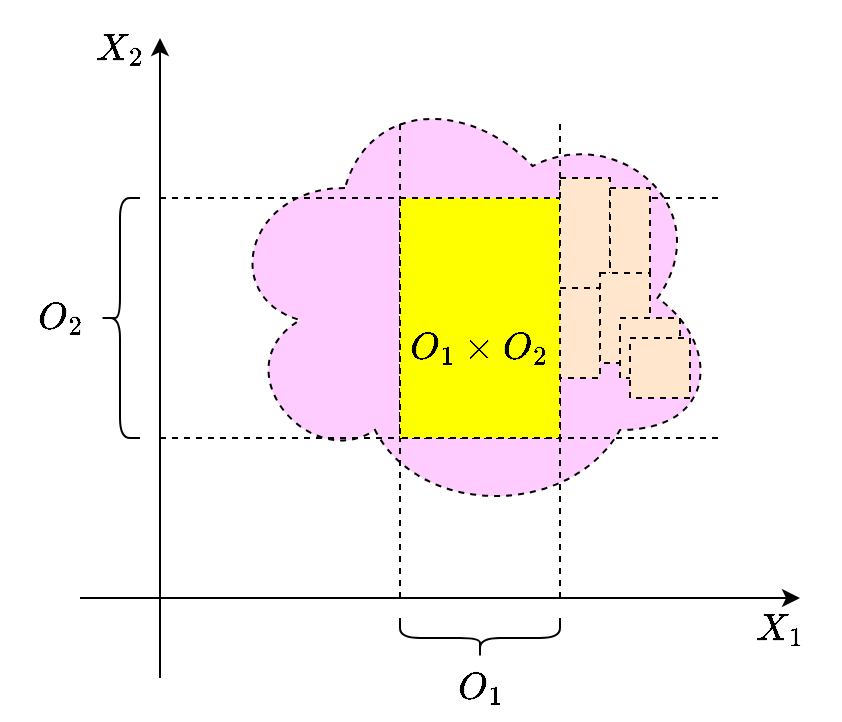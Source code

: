 <mxfile>
    <diagram id="R6l57nPqxbiOqqhyUwOz" name="Page-1">
        <mxGraphModel dx="466" dy="373" grid="1" gridSize="10" guides="1" tooltips="1" connect="1" arrows="1" fold="1" page="1" pageScale="1" pageWidth="850" pageHeight="1100" math="1" shadow="0">
            <root>
                <mxCell id="0"/>
                <mxCell id="1" parent="0"/>
                <mxCell id="24" value="" style="rounded=0;whiteSpace=wrap;html=1;dashed=1;fillStyle=auto;fontSize=16;fillColor=#FFFFFF;gradientColor=none;strokeColor=none;" parent="1" vertex="1">
                    <mxGeometry x="80" y="60" width="420" height="360" as="geometry"/>
                </mxCell>
                <mxCell id="17" value="" style="ellipse;shape=cloud;whiteSpace=wrap;html=1;fontSize=16;fillColor=#FFCCFF;direction=east;dashed=1;" parent="1" vertex="1">
                    <mxGeometry x="190" y="99" width="250" height="220" as="geometry"/>
                </mxCell>
                <mxCell id="2" value="" style="endArrow=classic;html=1;" parent="1" edge="1">
                    <mxGeometry width="50" height="50" relative="1" as="geometry">
                        <mxPoint x="120" y="359" as="sourcePoint"/>
                        <mxPoint x="480" y="359" as="targetPoint"/>
                    </mxGeometry>
                </mxCell>
                <mxCell id="3" value="" style="endArrow=classic;html=1;" parent="1" edge="1">
                    <mxGeometry width="50" height="50" relative="1" as="geometry">
                        <mxPoint x="160" y="399" as="sourcePoint"/>
                        <mxPoint x="160" y="79" as="targetPoint"/>
                    </mxGeometry>
                </mxCell>
                <mxCell id="4" value="&lt;font style=&quot;font-size: 16px;&quot;&gt;`X_1`&lt;/font&gt;" style="text;html=1;strokeColor=none;fillColor=none;align=center;verticalAlign=middle;whiteSpace=wrap;rounded=0;" parent="1" vertex="1">
                    <mxGeometry x="440" y="359" width="60" height="30" as="geometry"/>
                </mxCell>
                <mxCell id="5" value="&lt;font style=&quot;font-size: 16px;&quot;&gt;`X_2`&lt;/font&gt;" style="text;html=1;strokeColor=none;fillColor=none;align=center;verticalAlign=middle;whiteSpace=wrap;rounded=0;" parent="1" vertex="1">
                    <mxGeometry x="110" y="69" width="60" height="30" as="geometry"/>
                </mxCell>
                <mxCell id="6" value="" style="endArrow=none;dashed=1;html=1;fontSize=16;" parent="1" edge="1">
                    <mxGeometry width="50" height="50" relative="1" as="geometry">
                        <mxPoint x="280" y="359" as="sourcePoint"/>
                        <mxPoint x="280" y="119" as="targetPoint"/>
                    </mxGeometry>
                </mxCell>
                <mxCell id="7" value="" style="endArrow=none;dashed=1;html=1;fontSize=16;" parent="1" edge="1">
                    <mxGeometry width="50" height="50" relative="1" as="geometry">
                        <mxPoint x="360" y="359" as="sourcePoint"/>
                        <mxPoint x="360" y="119" as="targetPoint"/>
                    </mxGeometry>
                </mxCell>
                <mxCell id="8" value="" style="endArrow=none;dashed=1;html=1;fontSize=16;" parent="1" edge="1">
                    <mxGeometry width="50" height="50" relative="1" as="geometry">
                        <mxPoint x="160" y="279" as="sourcePoint"/>
                        <mxPoint x="440" y="279" as="targetPoint"/>
                    </mxGeometry>
                </mxCell>
                <mxCell id="9" value="" style="endArrow=none;dashed=1;html=1;fontSize=16;" parent="1" edge="1">
                    <mxGeometry width="50" height="50" relative="1" as="geometry">
                        <mxPoint x="160" y="159" as="sourcePoint"/>
                        <mxPoint x="440" y="159" as="targetPoint"/>
                    </mxGeometry>
                </mxCell>
                <mxCell id="10" value="" style="shape=curlyBracket;whiteSpace=wrap;html=1;rounded=1;flipH=1;labelPosition=right;verticalLabelPosition=middle;align=left;verticalAlign=middle;fontSize=16;direction=north;" parent="1" vertex="1">
                    <mxGeometry x="280" y="369" width="80" height="20" as="geometry"/>
                </mxCell>
                <mxCell id="11" value="" style="shape=curlyBracket;whiteSpace=wrap;html=1;rounded=1;flipH=1;labelPosition=right;verticalLabelPosition=middle;align=left;verticalAlign=middle;fontSize=16;direction=west;" parent="1" vertex="1">
                    <mxGeometry x="130" y="159" width="20" height="120" as="geometry"/>
                </mxCell>
                <mxCell id="12" value="&lt;font style=&quot;font-size: 16px;&quot;&gt;`O_1`&lt;/font&gt;" style="text;html=1;strokeColor=none;fillColor=none;align=center;verticalAlign=middle;whiteSpace=wrap;rounded=0;" parent="1" vertex="1">
                    <mxGeometry x="290" y="389" width="60" height="30" as="geometry"/>
                </mxCell>
                <mxCell id="13" value="&lt;font style=&quot;font-size: 16px;&quot;&gt;`O_2`&lt;/font&gt;" style="text;html=1;strokeColor=none;fillColor=none;align=center;verticalAlign=middle;whiteSpace=wrap;rounded=0;" parent="1" vertex="1">
                    <mxGeometry x="80" y="204" width="60" height="30" as="geometry"/>
                </mxCell>
                <mxCell id="14" value="" style="rounded=0;whiteSpace=wrap;html=1;fontSize=16;fillColor=#FFFF00;dashed=1;" parent="1" vertex="1">
                    <mxGeometry x="280" y="159" width="80" height="120" as="geometry"/>
                </mxCell>
                <mxCell id="16" value="&lt;font style=&quot;font-size: 16px;&quot;&gt;`O_1 \times O_2`&lt;/font&gt;" style="text;html=1;strokeColor=none;fillColor=none;align=center;verticalAlign=middle;whiteSpace=wrap;rounded=0;" parent="1" vertex="1">
                    <mxGeometry x="290" y="219" width="60" height="30" as="geometry"/>
                </mxCell>
                <mxCell id="18" value="" style="rounded=0;whiteSpace=wrap;html=1;dashed=1;fontSize=16;fillColor=#FFE6CC;fillStyle=auto;gradientColor=none;" parent="1" vertex="1">
                    <mxGeometry x="360" y="149" width="25" height="55" as="geometry"/>
                </mxCell>
                <mxCell id="19" value="" style="rounded=0;whiteSpace=wrap;html=1;dashed=1;fontSize=16;fillColor=#FFE6CC;fillStyle=auto;gradientColor=none;" parent="1" vertex="1">
                    <mxGeometry x="385" y="154" width="20" height="45" as="geometry"/>
                </mxCell>
                <mxCell id="20" value="" style="rounded=0;whiteSpace=wrap;html=1;dashed=1;fontSize=16;fillColor=#FFE6CC;fillStyle=auto;gradientColor=none;" parent="1" vertex="1">
                    <mxGeometry x="360" y="204" width="20" height="45" as="geometry"/>
                </mxCell>
                <mxCell id="21" value="" style="rounded=0;whiteSpace=wrap;html=1;dashed=1;fontSize=16;fillColor=#FFE6CC;fillStyle=auto;gradientColor=none;" parent="1" vertex="1">
                    <mxGeometry x="380" y="196.5" width="25" height="45" as="geometry"/>
                </mxCell>
                <mxCell id="22" value="" style="rounded=0;whiteSpace=wrap;html=1;dashed=1;fontSize=16;fillColor=#FFE6CC;fillStyle=auto;gradientColor=none;" parent="1" vertex="1">
                    <mxGeometry x="390" y="219" width="30" height="30" as="geometry"/>
                </mxCell>
                <mxCell id="23" value="" style="rounded=0;whiteSpace=wrap;html=1;dashed=1;fontSize=16;fillColor=#FFE6CC;fillStyle=auto;gradientColor=none;" parent="1" vertex="1">
                    <mxGeometry x="395" y="229" width="30" height="30" as="geometry"/>
                </mxCell>
            </root>
        </mxGraphModel>
    </diagram>
</mxfile>

